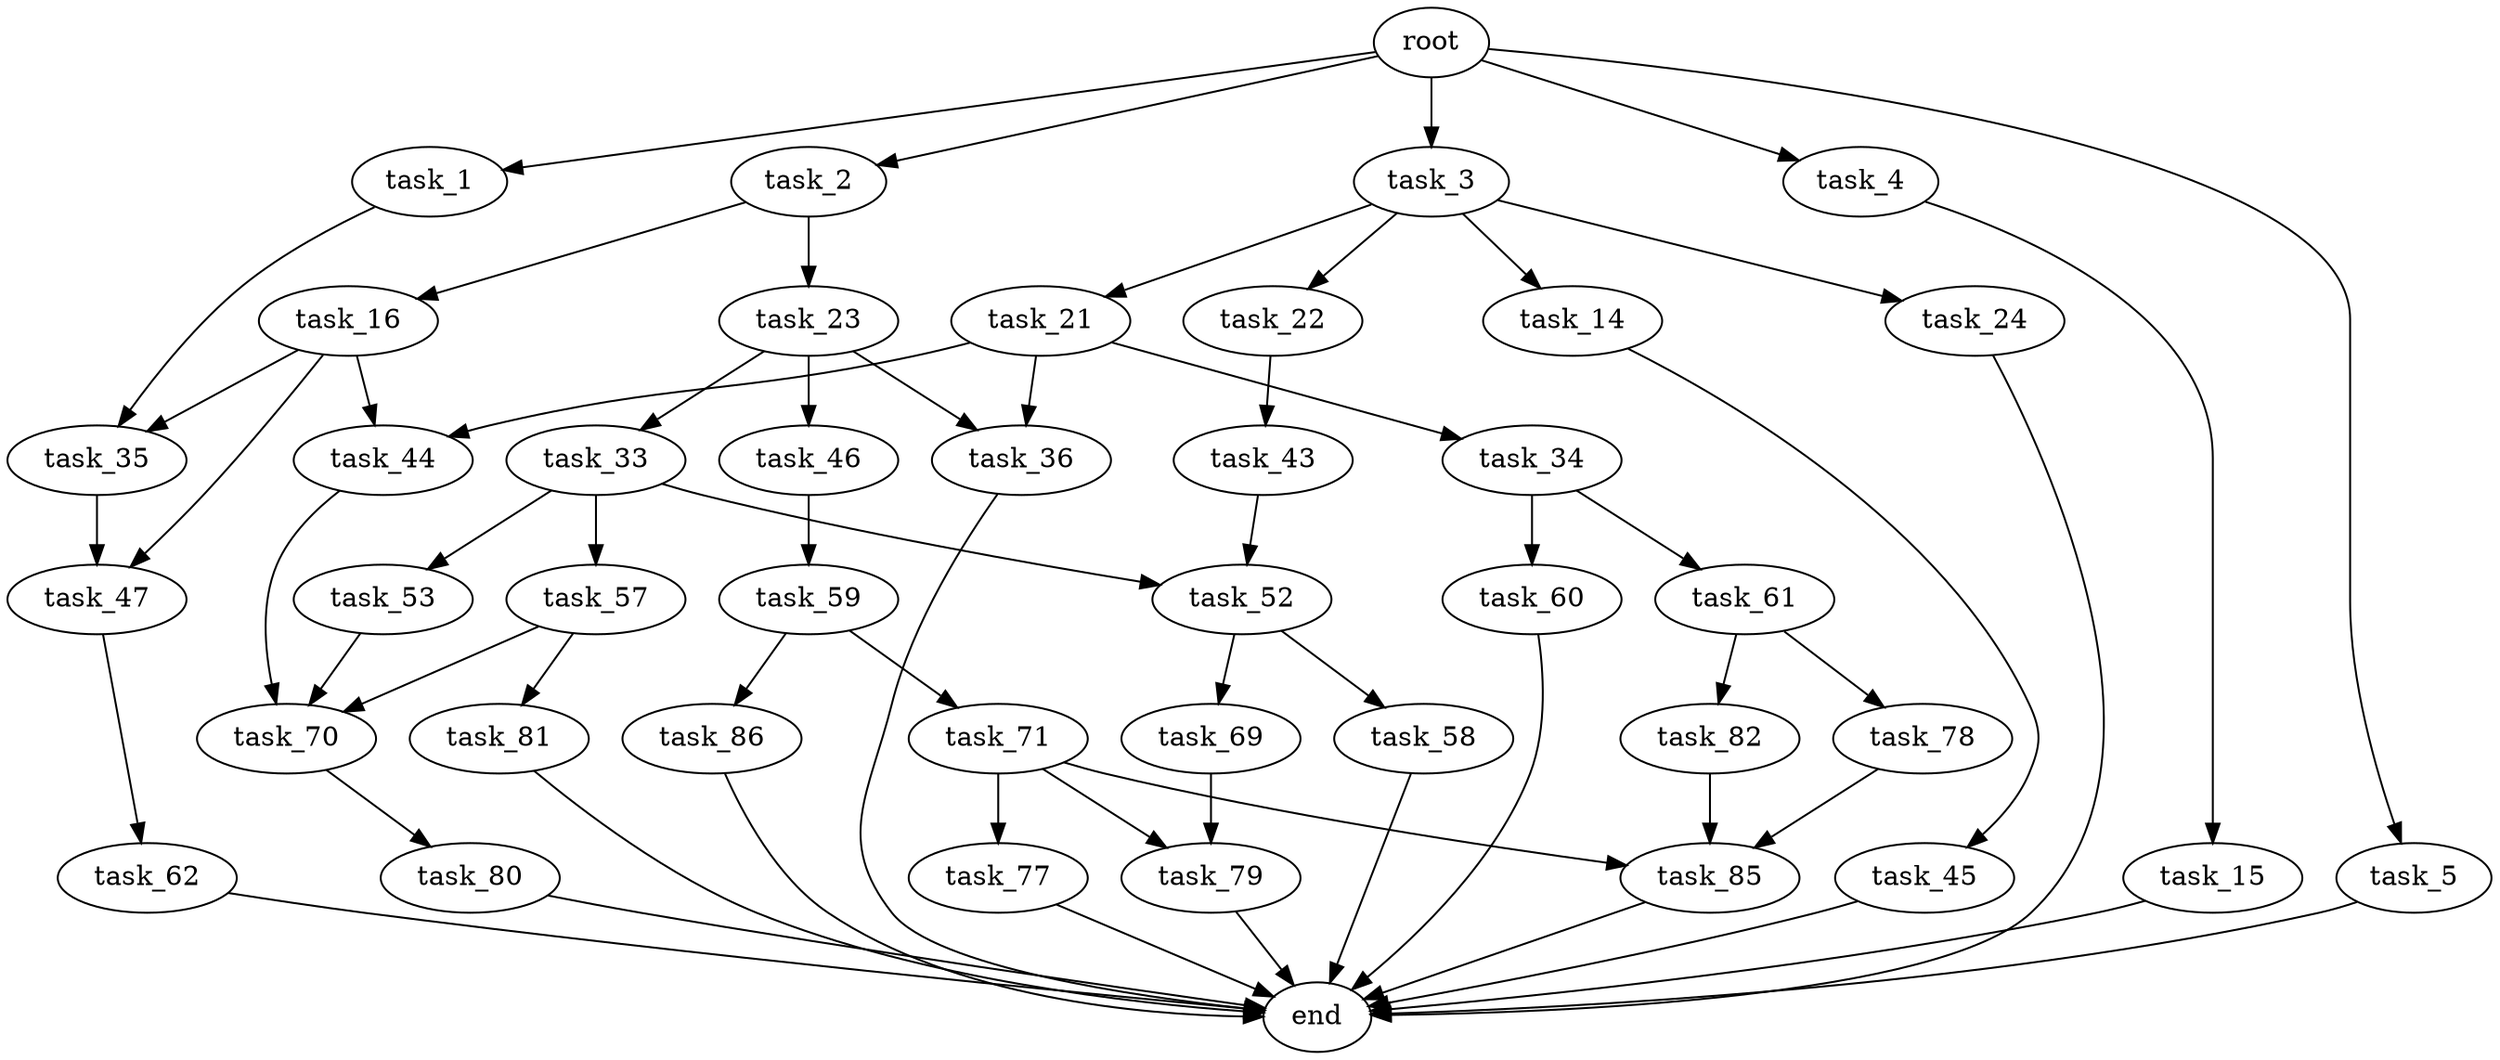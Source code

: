 digraph G {
  root [size="0.000000"];
  task_1 [size="1750190898.000000"];
  task_2 [size="134217728000.000000"];
  task_3 [size="495352905949.000000"];
  task_4 [size="8104544740.000000"];
  task_5 [size="5164457497.000000"];
  task_14 [size="8483260544.000000"];
  task_15 [size="1010008769638.000000"];
  task_16 [size="231928233984.000000"];
  task_21 [size="44004711966.000000"];
  task_22 [size="588394231054.000000"];
  task_23 [size="549755813888.000000"];
  task_24 [size="9135217130.000000"];
  task_33 [size="231928233984.000000"];
  task_34 [size="134217728000.000000"];
  task_35 [size="29530210653.000000"];
  task_36 [size="344584507993.000000"];
  task_43 [size="428516151044.000000"];
  task_44 [size="23134396327.000000"];
  task_45 [size="14148015936.000000"];
  task_46 [size="288731673222.000000"];
  task_47 [size="1543376128.000000"];
  task_52 [size="68719476736.000000"];
  task_53 [size="549755813888.000000"];
  task_57 [size="1013716618672.000000"];
  task_58 [size="368293445632.000000"];
  task_59 [size="32478030005.000000"];
  task_60 [size="782757789696.000000"];
  task_61 [size="37589679309.000000"];
  task_62 [size="31516331464.000000"];
  task_69 [size="157351472971.000000"];
  task_70 [size="35593229953.000000"];
  task_71 [size="33202300193.000000"];
  task_77 [size="7596673898.000000"];
  task_78 [size="439942920.000000"];
  task_79 [size="3722635140.000000"];
  task_80 [size="7570424087.000000"];
  task_81 [size="28991029248.000000"];
  task_82 [size="134217728000.000000"];
  task_85 [size="213154834374.000000"];
  task_86 [size="139489149980.000000"];
  end [size="0.000000"];

  root -> task_1 [size="1.000000"];
  root -> task_2 [size="1.000000"];
  root -> task_3 [size="1.000000"];
  root -> task_4 [size="1.000000"];
  root -> task_5 [size="1.000000"];
  task_1 -> task_35 [size="33554432.000000"];
  task_2 -> task_16 [size="209715200.000000"];
  task_2 -> task_23 [size="209715200.000000"];
  task_3 -> task_14 [size="536870912.000000"];
  task_3 -> task_21 [size="536870912.000000"];
  task_3 -> task_22 [size="536870912.000000"];
  task_3 -> task_24 [size="536870912.000000"];
  task_4 -> task_15 [size="411041792.000000"];
  task_5 -> end [size="1.000000"];
  task_14 -> task_45 [size="134217728.000000"];
  task_15 -> end [size="1.000000"];
  task_16 -> task_35 [size="301989888.000000"];
  task_16 -> task_44 [size="301989888.000000"];
  task_16 -> task_47 [size="301989888.000000"];
  task_21 -> task_34 [size="75497472.000000"];
  task_21 -> task_36 [size="75497472.000000"];
  task_21 -> task_44 [size="75497472.000000"];
  task_22 -> task_43 [size="679477248.000000"];
  task_23 -> task_33 [size="536870912.000000"];
  task_23 -> task_36 [size="536870912.000000"];
  task_23 -> task_46 [size="536870912.000000"];
  task_24 -> end [size="1.000000"];
  task_33 -> task_52 [size="301989888.000000"];
  task_33 -> task_53 [size="301989888.000000"];
  task_33 -> task_57 [size="301989888.000000"];
  task_34 -> task_60 [size="209715200.000000"];
  task_34 -> task_61 [size="209715200.000000"];
  task_35 -> task_47 [size="536870912.000000"];
  task_36 -> end [size="1.000000"];
  task_43 -> task_52 [size="301989888.000000"];
  task_44 -> task_70 [size="838860800.000000"];
  task_45 -> end [size="1.000000"];
  task_46 -> task_59 [size="536870912.000000"];
  task_47 -> task_62 [size="33554432.000000"];
  task_52 -> task_58 [size="134217728.000000"];
  task_52 -> task_69 [size="134217728.000000"];
  task_53 -> task_70 [size="536870912.000000"];
  task_57 -> task_70 [size="838860800.000000"];
  task_57 -> task_81 [size="838860800.000000"];
  task_58 -> end [size="1.000000"];
  task_59 -> task_71 [size="679477248.000000"];
  task_59 -> task_86 [size="679477248.000000"];
  task_60 -> end [size="1.000000"];
  task_61 -> task_78 [size="679477248.000000"];
  task_61 -> task_82 [size="679477248.000000"];
  task_62 -> end [size="1.000000"];
  task_69 -> task_79 [size="134217728.000000"];
  task_70 -> task_80 [size="838860800.000000"];
  task_71 -> task_77 [size="679477248.000000"];
  task_71 -> task_79 [size="679477248.000000"];
  task_71 -> task_85 [size="679477248.000000"];
  task_77 -> end [size="1.000000"];
  task_78 -> task_85 [size="33554432.000000"];
  task_79 -> end [size="1.000000"];
  task_80 -> end [size="1.000000"];
  task_81 -> end [size="1.000000"];
  task_82 -> task_85 [size="209715200.000000"];
  task_85 -> end [size="1.000000"];
  task_86 -> end [size="1.000000"];
}
